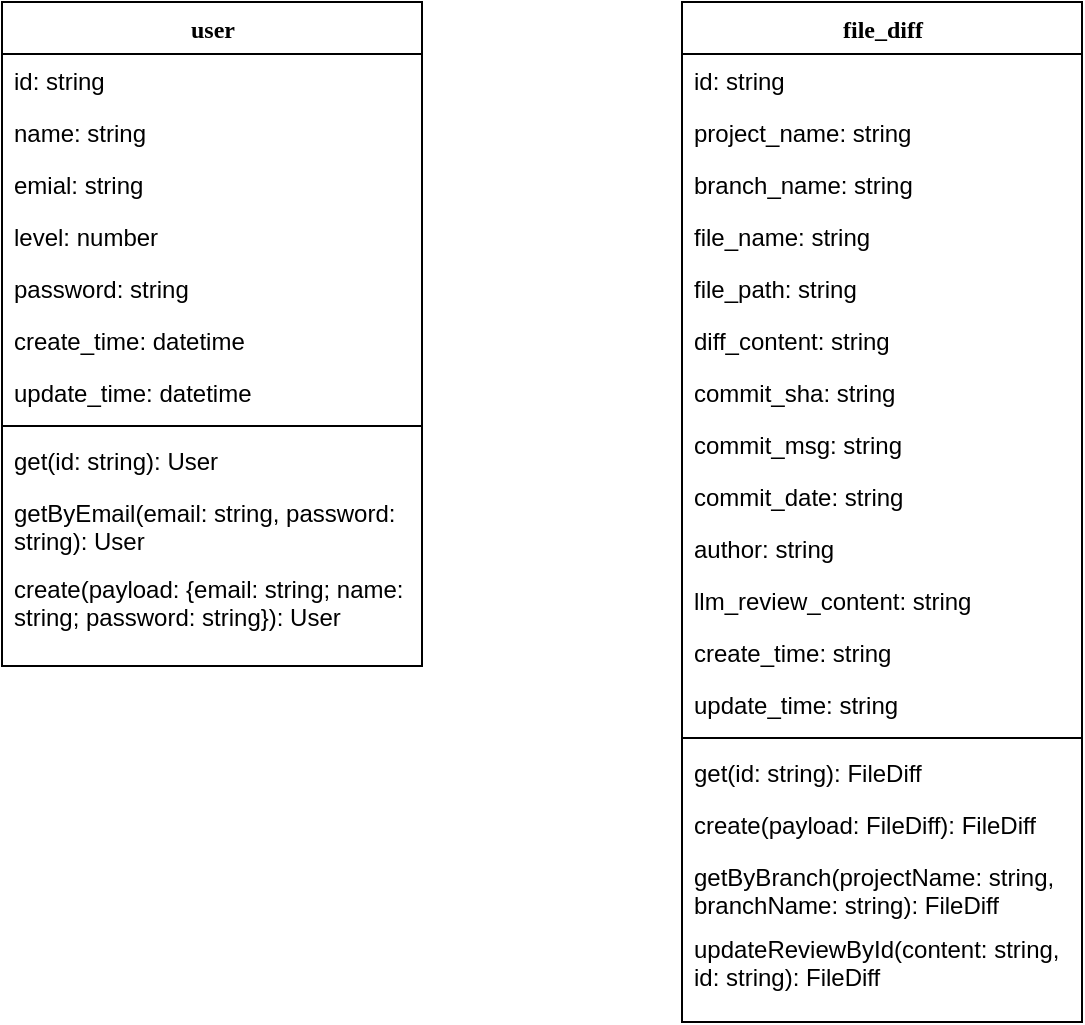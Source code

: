 <mxfile version="24.6.4" type="github">
  <diagram name="Page-1" id="8xY3MzleO12_UlhjVMWT">
    <mxGraphModel dx="1154" dy="539" grid="1" gridSize="10" guides="1" tooltips="1" connect="1" arrows="1" fold="1" page="1" pageScale="1" pageWidth="827" pageHeight="1169" math="0" shadow="0">
      <root>
        <mxCell id="0" />
        <mxCell id="1" parent="0" />
        <mxCell id="2bIWP4vzTxkiCOw-cLPI-4" value="user" style="swimlane;html=1;fontStyle=1;align=center;verticalAlign=top;childLayout=stackLayout;horizontal=1;startSize=26;horizontalStack=0;resizeParent=1;resizeLast=0;collapsible=1;marginBottom=0;swimlaneFillColor=#ffffff;rounded=0;shadow=0;comic=0;labelBackgroundColor=none;strokeWidth=1;fillColor=none;fontFamily=Verdana;fontSize=12" vertex="1" parent="1">
          <mxGeometry x="20" y="20" width="210" height="332" as="geometry">
            <mxRectangle x="20" y="20" width="70" height="30" as="alternateBounds" />
          </mxGeometry>
        </mxCell>
        <mxCell id="2bIWP4vzTxkiCOw-cLPI-5" value="id: string" style="text;html=1;strokeColor=none;fillColor=none;align=left;verticalAlign=top;spacingLeft=4;spacingRight=4;whiteSpace=wrap;overflow=hidden;rotatable=0;points=[[0,0.5],[1,0.5]];portConstraint=eastwest;" vertex="1" parent="2bIWP4vzTxkiCOw-cLPI-4">
          <mxGeometry y="26" width="210" height="26" as="geometry" />
        </mxCell>
        <mxCell id="2bIWP4vzTxkiCOw-cLPI-6" value="name: string" style="text;html=1;strokeColor=none;fillColor=none;align=left;verticalAlign=top;spacingLeft=4;spacingRight=4;whiteSpace=wrap;overflow=hidden;rotatable=0;points=[[0,0.5],[1,0.5]];portConstraint=eastwest;" vertex="1" parent="2bIWP4vzTxkiCOw-cLPI-4">
          <mxGeometry y="52" width="210" height="26" as="geometry" />
        </mxCell>
        <mxCell id="2bIWP4vzTxkiCOw-cLPI-7" value="emial: string" style="text;html=1;strokeColor=none;fillColor=none;align=left;verticalAlign=top;spacingLeft=4;spacingRight=4;whiteSpace=wrap;overflow=hidden;rotatable=0;points=[[0,0.5],[1,0.5]];portConstraint=eastwest;" vertex="1" parent="2bIWP4vzTxkiCOw-cLPI-4">
          <mxGeometry y="78" width="210" height="26" as="geometry" />
        </mxCell>
        <mxCell id="2bIWP4vzTxkiCOw-cLPI-8" value="level: number" style="text;html=1;strokeColor=none;fillColor=none;align=left;verticalAlign=top;spacingLeft=4;spacingRight=4;whiteSpace=wrap;overflow=hidden;rotatable=0;points=[[0,0.5],[1,0.5]];portConstraint=eastwest;" vertex="1" parent="2bIWP4vzTxkiCOw-cLPI-4">
          <mxGeometry y="104" width="210" height="26" as="geometry" />
        </mxCell>
        <mxCell id="2bIWP4vzTxkiCOw-cLPI-9" value="password: string" style="text;html=1;strokeColor=none;fillColor=none;align=left;verticalAlign=top;spacingLeft=4;spacingRight=4;whiteSpace=wrap;overflow=hidden;rotatable=0;points=[[0,0.5],[1,0.5]];portConstraint=eastwest;" vertex="1" parent="2bIWP4vzTxkiCOw-cLPI-4">
          <mxGeometry y="130" width="210" height="26" as="geometry" />
        </mxCell>
        <mxCell id="2bIWP4vzTxkiCOw-cLPI-87" value="create_time: datetime" style="text;html=1;strokeColor=none;fillColor=none;align=left;verticalAlign=top;spacingLeft=4;spacingRight=4;whiteSpace=wrap;overflow=hidden;rotatable=0;points=[[0,0.5],[1,0.5]];portConstraint=eastwest;" vertex="1" parent="2bIWP4vzTxkiCOw-cLPI-4">
          <mxGeometry y="156" width="210" height="26" as="geometry" />
        </mxCell>
        <mxCell id="2bIWP4vzTxkiCOw-cLPI-88" value="update_time: datetime" style="text;html=1;strokeColor=none;fillColor=none;align=left;verticalAlign=top;spacingLeft=4;spacingRight=4;whiteSpace=wrap;overflow=hidden;rotatable=0;points=[[0,0.5],[1,0.5]];portConstraint=eastwest;" vertex="1" parent="2bIWP4vzTxkiCOw-cLPI-4">
          <mxGeometry y="182" width="210" height="26" as="geometry" />
        </mxCell>
        <mxCell id="2bIWP4vzTxkiCOw-cLPI-10" value="" style="line;html=1;strokeWidth=1;fillColor=none;align=left;verticalAlign=middle;spacingTop=-1;spacingLeft=3;spacingRight=3;rotatable=0;labelPosition=right;points=[];portConstraint=eastwest;" vertex="1" parent="2bIWP4vzTxkiCOw-cLPI-4">
          <mxGeometry y="208" width="210" height="8" as="geometry" />
        </mxCell>
        <mxCell id="2bIWP4vzTxkiCOw-cLPI-12" value="get(id: string): User" style="text;html=1;strokeColor=none;fillColor=none;align=left;verticalAlign=top;spacingLeft=4;spacingRight=4;whiteSpace=wrap;overflow=hidden;rotatable=0;points=[[0,0.5],[1,0.5]];portConstraint=eastwest;" vertex="1" parent="2bIWP4vzTxkiCOw-cLPI-4">
          <mxGeometry y="216" width="210" height="26" as="geometry" />
        </mxCell>
        <mxCell id="2bIWP4vzTxkiCOw-cLPI-11" value="getByEmail(email: string, password: string): User" style="text;html=1;strokeColor=none;fillColor=none;align=left;verticalAlign=top;spacingLeft=4;spacingRight=4;whiteSpace=wrap;overflow=hidden;rotatable=0;points=[[0,0.5],[1,0.5]];portConstraint=eastwest;" vertex="1" parent="2bIWP4vzTxkiCOw-cLPI-4">
          <mxGeometry y="242" width="210" height="38" as="geometry" />
        </mxCell>
        <mxCell id="2bIWP4vzTxkiCOw-cLPI-90" value="create(payload: {email: string; name: string; password: string}): User" style="text;html=1;strokeColor=none;fillColor=none;align=left;verticalAlign=top;spacingLeft=4;spacingRight=4;whiteSpace=wrap;overflow=hidden;rotatable=0;points=[[0,0.5],[1,0.5]];portConstraint=eastwest;" vertex="1" parent="2bIWP4vzTxkiCOw-cLPI-4">
          <mxGeometry y="280" width="210" height="52" as="geometry" />
        </mxCell>
        <mxCell id="2bIWP4vzTxkiCOw-cLPI-14" value="file_diff" style="swimlane;html=1;fontStyle=1;align=center;verticalAlign=top;childLayout=stackLayout;horizontal=1;startSize=26;horizontalStack=0;resizeParent=1;resizeLast=0;collapsible=1;marginBottom=0;swimlaneFillColor=#ffffff;rounded=0;shadow=0;comic=0;labelBackgroundColor=none;strokeWidth=1;fillColor=none;fontFamily=Verdana;fontSize=12" vertex="1" parent="1">
          <mxGeometry x="360" y="20" width="200" height="510" as="geometry" />
        </mxCell>
        <mxCell id="2bIWP4vzTxkiCOw-cLPI-15" value="id: string" style="text;html=1;strokeColor=none;fillColor=none;align=left;verticalAlign=top;spacingLeft=4;spacingRight=4;whiteSpace=wrap;overflow=hidden;rotatable=0;points=[[0,0.5],[1,0.5]];portConstraint=eastwest;" vertex="1" parent="2bIWP4vzTxkiCOw-cLPI-14">
          <mxGeometry y="26" width="200" height="26" as="geometry" />
        </mxCell>
        <mxCell id="2bIWP4vzTxkiCOw-cLPI-16" value="project_name: string" style="text;html=1;strokeColor=none;fillColor=none;align=left;verticalAlign=top;spacingLeft=4;spacingRight=4;whiteSpace=wrap;overflow=hidden;rotatable=0;points=[[0,0.5],[1,0.5]];portConstraint=eastwest;" vertex="1" parent="2bIWP4vzTxkiCOw-cLPI-14">
          <mxGeometry y="52" width="200" height="26" as="geometry" />
        </mxCell>
        <mxCell id="2bIWP4vzTxkiCOw-cLPI-17" value="branch_name: string" style="text;html=1;strokeColor=none;fillColor=none;align=left;verticalAlign=top;spacingLeft=4;spacingRight=4;whiteSpace=wrap;overflow=hidden;rotatable=0;points=[[0,0.5],[1,0.5]];portConstraint=eastwest;" vertex="1" parent="2bIWP4vzTxkiCOw-cLPI-14">
          <mxGeometry y="78" width="200" height="26" as="geometry" />
        </mxCell>
        <mxCell id="2bIWP4vzTxkiCOw-cLPI-18" value="file_name: string" style="text;html=1;strokeColor=none;fillColor=none;align=left;verticalAlign=top;spacingLeft=4;spacingRight=4;whiteSpace=wrap;overflow=hidden;rotatable=0;points=[[0,0.5],[1,0.5]];portConstraint=eastwest;" vertex="1" parent="2bIWP4vzTxkiCOw-cLPI-14">
          <mxGeometry y="104" width="200" height="26" as="geometry" />
        </mxCell>
        <mxCell id="2bIWP4vzTxkiCOw-cLPI-19" value="file_path: string" style="text;html=1;strokeColor=none;fillColor=none;align=left;verticalAlign=top;spacingLeft=4;spacingRight=4;whiteSpace=wrap;overflow=hidden;rotatable=0;points=[[0,0.5],[1,0.5]];portConstraint=eastwest;" vertex="1" parent="2bIWP4vzTxkiCOw-cLPI-14">
          <mxGeometry y="130" width="200" height="26" as="geometry" />
        </mxCell>
        <mxCell id="2bIWP4vzTxkiCOw-cLPI-20" value="diff_content: string" style="text;html=1;strokeColor=none;fillColor=none;align=left;verticalAlign=top;spacingLeft=4;spacingRight=4;whiteSpace=wrap;overflow=hidden;rotatable=0;points=[[0,0.5],[1,0.5]];portConstraint=eastwest;" vertex="1" parent="2bIWP4vzTxkiCOw-cLPI-14">
          <mxGeometry y="156" width="200" height="26" as="geometry" />
        </mxCell>
        <mxCell id="2bIWP4vzTxkiCOw-cLPI-91" value="commit_sha: string" style="text;html=1;strokeColor=none;fillColor=none;align=left;verticalAlign=top;spacingLeft=4;spacingRight=4;whiteSpace=wrap;overflow=hidden;rotatable=0;points=[[0,0.5],[1,0.5]];portConstraint=eastwest;" vertex="1" parent="2bIWP4vzTxkiCOw-cLPI-14">
          <mxGeometry y="182" width="200" height="26" as="geometry" />
        </mxCell>
        <mxCell id="2bIWP4vzTxkiCOw-cLPI-92" value="commit_msg: string" style="text;html=1;strokeColor=none;fillColor=none;align=left;verticalAlign=top;spacingLeft=4;spacingRight=4;whiteSpace=wrap;overflow=hidden;rotatable=0;points=[[0,0.5],[1,0.5]];portConstraint=eastwest;" vertex="1" parent="2bIWP4vzTxkiCOw-cLPI-14">
          <mxGeometry y="208" width="200" height="26" as="geometry" />
        </mxCell>
        <mxCell id="2bIWP4vzTxkiCOw-cLPI-94" value="commit_date: string" style="text;html=1;strokeColor=none;fillColor=none;align=left;verticalAlign=top;spacingLeft=4;spacingRight=4;whiteSpace=wrap;overflow=hidden;rotatable=0;points=[[0,0.5],[1,0.5]];portConstraint=eastwest;" vertex="1" parent="2bIWP4vzTxkiCOw-cLPI-14">
          <mxGeometry y="234" width="200" height="26" as="geometry" />
        </mxCell>
        <mxCell id="2bIWP4vzTxkiCOw-cLPI-93" value="author: string" style="text;html=1;strokeColor=none;fillColor=none;align=left;verticalAlign=top;spacingLeft=4;spacingRight=4;whiteSpace=wrap;overflow=hidden;rotatable=0;points=[[0,0.5],[1,0.5]];portConstraint=eastwest;" vertex="1" parent="2bIWP4vzTxkiCOw-cLPI-14">
          <mxGeometry y="260" width="200" height="26" as="geometry" />
        </mxCell>
        <mxCell id="2bIWP4vzTxkiCOw-cLPI-97" value="llm_review_content: string" style="text;html=1;strokeColor=none;fillColor=none;align=left;verticalAlign=top;spacingLeft=4;spacingRight=4;whiteSpace=wrap;overflow=hidden;rotatable=0;points=[[0,0.5],[1,0.5]];portConstraint=eastwest;" vertex="1" parent="2bIWP4vzTxkiCOw-cLPI-14">
          <mxGeometry y="286" width="200" height="26" as="geometry" />
        </mxCell>
        <mxCell id="2bIWP4vzTxkiCOw-cLPI-95" value="create_time: string" style="text;html=1;strokeColor=none;fillColor=none;align=left;verticalAlign=top;spacingLeft=4;spacingRight=4;whiteSpace=wrap;overflow=hidden;rotatable=0;points=[[0,0.5],[1,0.5]];portConstraint=eastwest;" vertex="1" parent="2bIWP4vzTxkiCOw-cLPI-14">
          <mxGeometry y="312" width="200" height="26" as="geometry" />
        </mxCell>
        <mxCell id="2bIWP4vzTxkiCOw-cLPI-96" value="update_time: string" style="text;html=1;strokeColor=none;fillColor=none;align=left;verticalAlign=top;spacingLeft=4;spacingRight=4;whiteSpace=wrap;overflow=hidden;rotatable=0;points=[[0,0.5],[1,0.5]];portConstraint=eastwest;" vertex="1" parent="2bIWP4vzTxkiCOw-cLPI-14">
          <mxGeometry y="338" width="200" height="26" as="geometry" />
        </mxCell>
        <mxCell id="2bIWP4vzTxkiCOw-cLPI-21" value="" style="line;html=1;strokeWidth=1;fillColor=none;align=left;verticalAlign=middle;spacingTop=-1;spacingLeft=3;spacingRight=3;rotatable=0;labelPosition=right;points=[];portConstraint=eastwest;" vertex="1" parent="2bIWP4vzTxkiCOw-cLPI-14">
          <mxGeometry y="364" width="200" height="8" as="geometry" />
        </mxCell>
        <mxCell id="2bIWP4vzTxkiCOw-cLPI-22" value="get(id: string): FileDiff" style="text;html=1;strokeColor=none;fillColor=none;align=left;verticalAlign=top;spacingLeft=4;spacingRight=4;whiteSpace=wrap;overflow=hidden;rotatable=0;points=[[0,0.5],[1,0.5]];portConstraint=eastwest;" vertex="1" parent="2bIWP4vzTxkiCOw-cLPI-14">
          <mxGeometry y="372" width="200" height="26" as="geometry" />
        </mxCell>
        <mxCell id="2bIWP4vzTxkiCOw-cLPI-23" value="create(payload: FileDiff): FileDiff" style="text;html=1;strokeColor=none;fillColor=none;align=left;verticalAlign=top;spacingLeft=4;spacingRight=4;whiteSpace=wrap;overflow=hidden;rotatable=0;points=[[0,0.5],[1,0.5]];portConstraint=eastwest;" vertex="1" parent="2bIWP4vzTxkiCOw-cLPI-14">
          <mxGeometry y="398" width="200" height="26" as="geometry" />
        </mxCell>
        <mxCell id="2bIWP4vzTxkiCOw-cLPI-24" value="getByBranch(projectName: string, branchName: string): FileDiff" style="text;html=1;strokeColor=none;fillColor=none;align=left;verticalAlign=top;spacingLeft=4;spacingRight=4;whiteSpace=wrap;overflow=hidden;rotatable=0;points=[[0,0.5],[1,0.5]];portConstraint=eastwest;" vertex="1" parent="2bIWP4vzTxkiCOw-cLPI-14">
          <mxGeometry y="424" width="200" height="36" as="geometry" />
        </mxCell>
        <mxCell id="2bIWP4vzTxkiCOw-cLPI-98" value="updateReviewById(content: string, id: string): FileDiff" style="text;html=1;strokeColor=none;fillColor=none;align=left;verticalAlign=top;spacingLeft=4;spacingRight=4;whiteSpace=wrap;overflow=hidden;rotatable=0;points=[[0,0.5],[1,0.5]];portConstraint=eastwest;" vertex="1" parent="2bIWP4vzTxkiCOw-cLPI-14">
          <mxGeometry y="460" width="200" height="40" as="geometry" />
        </mxCell>
      </root>
    </mxGraphModel>
  </diagram>
</mxfile>
